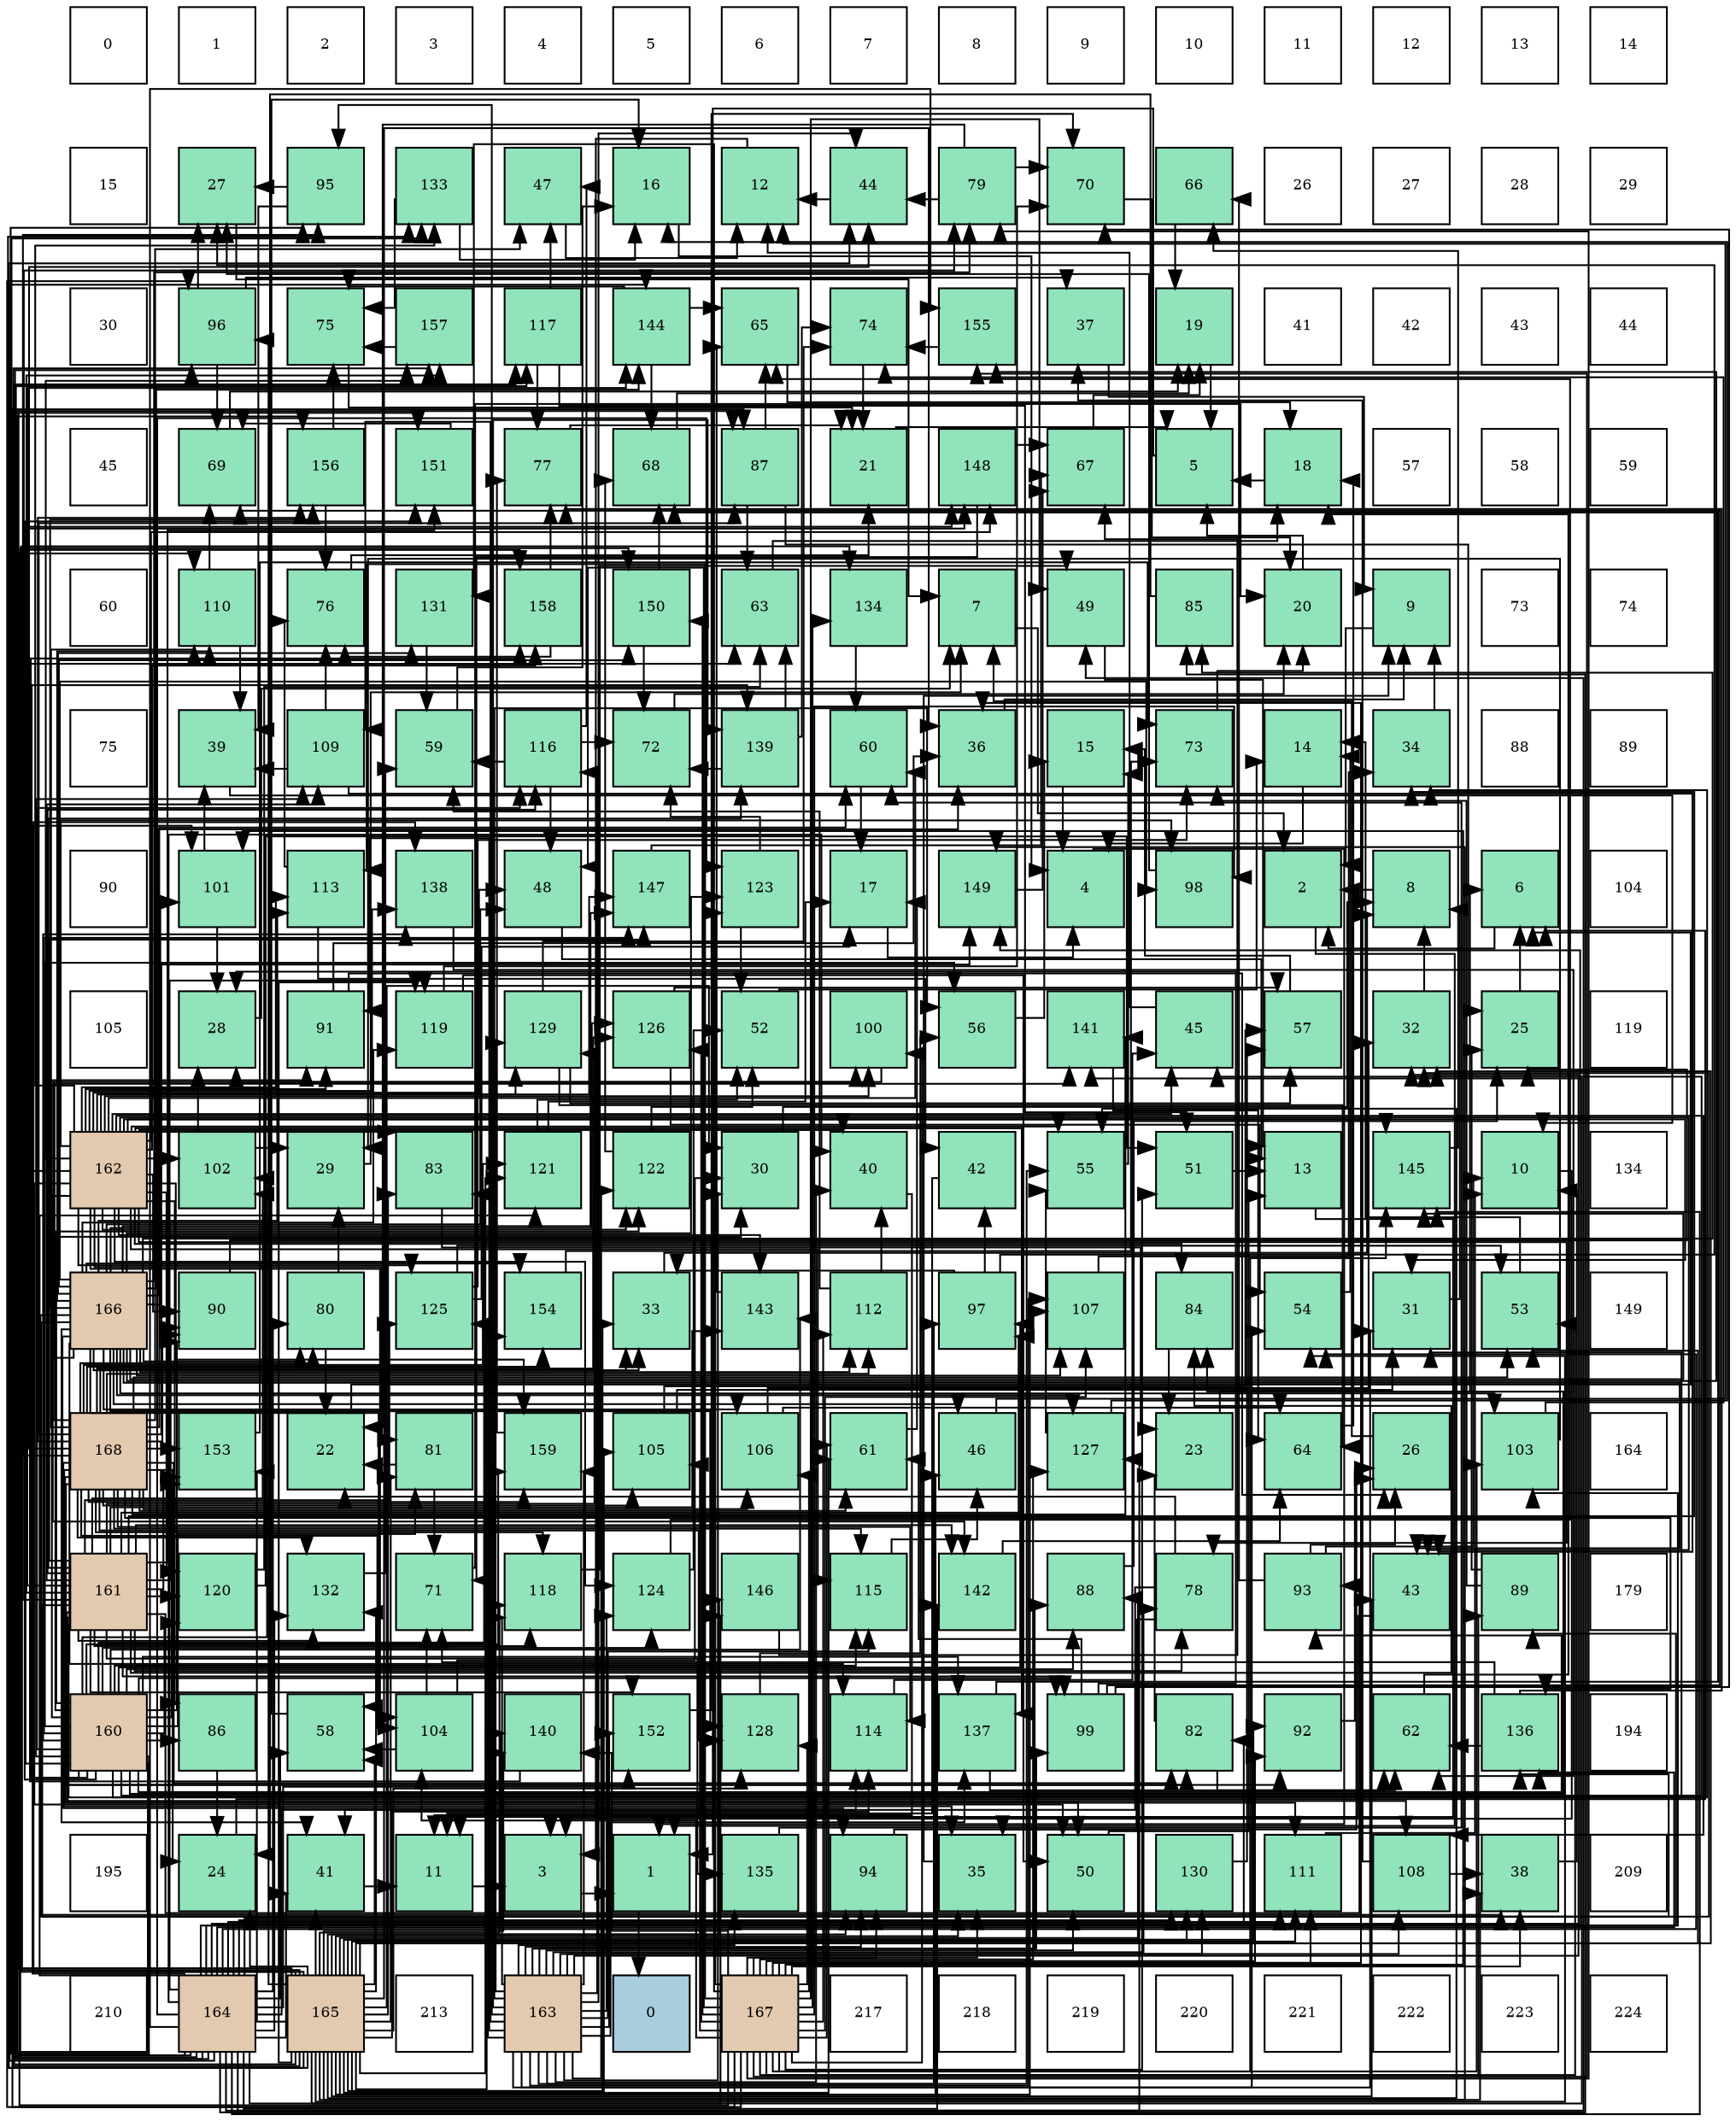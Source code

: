 digraph layout{
 rankdir=TB;
 splines=ortho;
 node [style=filled shape=square fixedsize=true width=0.6];
0[label="0", fontsize=8, fillcolor="#ffffff"];
1[label="1", fontsize=8, fillcolor="#ffffff"];
2[label="2", fontsize=8, fillcolor="#ffffff"];
3[label="3", fontsize=8, fillcolor="#ffffff"];
4[label="4", fontsize=8, fillcolor="#ffffff"];
5[label="5", fontsize=8, fillcolor="#ffffff"];
6[label="6", fontsize=8, fillcolor="#ffffff"];
7[label="7", fontsize=8, fillcolor="#ffffff"];
8[label="8", fontsize=8, fillcolor="#ffffff"];
9[label="9", fontsize=8, fillcolor="#ffffff"];
10[label="10", fontsize=8, fillcolor="#ffffff"];
11[label="11", fontsize=8, fillcolor="#ffffff"];
12[label="12", fontsize=8, fillcolor="#ffffff"];
13[label="13", fontsize=8, fillcolor="#ffffff"];
14[label="14", fontsize=8, fillcolor="#ffffff"];
15[label="15", fontsize=8, fillcolor="#ffffff"];
16[label="27", fontsize=8, fillcolor="#91e3bb"];
17[label="95", fontsize=8, fillcolor="#91e3bb"];
18[label="133", fontsize=8, fillcolor="#91e3bb"];
19[label="47", fontsize=8, fillcolor="#91e3bb"];
20[label="16", fontsize=8, fillcolor="#91e3bb"];
21[label="12", fontsize=8, fillcolor="#91e3bb"];
22[label="44", fontsize=8, fillcolor="#91e3bb"];
23[label="79", fontsize=8, fillcolor="#91e3bb"];
24[label="70", fontsize=8, fillcolor="#91e3bb"];
25[label="66", fontsize=8, fillcolor="#91e3bb"];
26[label="26", fontsize=8, fillcolor="#ffffff"];
27[label="27", fontsize=8, fillcolor="#ffffff"];
28[label="28", fontsize=8, fillcolor="#ffffff"];
29[label="29", fontsize=8, fillcolor="#ffffff"];
30[label="30", fontsize=8, fillcolor="#ffffff"];
31[label="96", fontsize=8, fillcolor="#91e3bb"];
32[label="75", fontsize=8, fillcolor="#91e3bb"];
33[label="157", fontsize=8, fillcolor="#91e3bb"];
34[label="117", fontsize=8, fillcolor="#91e3bb"];
35[label="144", fontsize=8, fillcolor="#91e3bb"];
36[label="65", fontsize=8, fillcolor="#91e3bb"];
37[label="74", fontsize=8, fillcolor="#91e3bb"];
38[label="155", fontsize=8, fillcolor="#91e3bb"];
39[label="37", fontsize=8, fillcolor="#91e3bb"];
40[label="19", fontsize=8, fillcolor="#91e3bb"];
41[label="41", fontsize=8, fillcolor="#ffffff"];
42[label="42", fontsize=8, fillcolor="#ffffff"];
43[label="43", fontsize=8, fillcolor="#ffffff"];
44[label="44", fontsize=8, fillcolor="#ffffff"];
45[label="45", fontsize=8, fillcolor="#ffffff"];
46[label="69", fontsize=8, fillcolor="#91e3bb"];
47[label="156", fontsize=8, fillcolor="#91e3bb"];
48[label="151", fontsize=8, fillcolor="#91e3bb"];
49[label="77", fontsize=8, fillcolor="#91e3bb"];
50[label="68", fontsize=8, fillcolor="#91e3bb"];
51[label="87", fontsize=8, fillcolor="#91e3bb"];
52[label="21", fontsize=8, fillcolor="#91e3bb"];
53[label="148", fontsize=8, fillcolor="#91e3bb"];
54[label="67", fontsize=8, fillcolor="#91e3bb"];
55[label="5", fontsize=8, fillcolor="#91e3bb"];
56[label="18", fontsize=8, fillcolor="#91e3bb"];
57[label="57", fontsize=8, fillcolor="#ffffff"];
58[label="58", fontsize=8, fillcolor="#ffffff"];
59[label="59", fontsize=8, fillcolor="#ffffff"];
60[label="60", fontsize=8, fillcolor="#ffffff"];
61[label="110", fontsize=8, fillcolor="#91e3bb"];
62[label="76", fontsize=8, fillcolor="#91e3bb"];
63[label="131", fontsize=8, fillcolor="#91e3bb"];
64[label="158", fontsize=8, fillcolor="#91e3bb"];
65[label="150", fontsize=8, fillcolor="#91e3bb"];
66[label="63", fontsize=8, fillcolor="#91e3bb"];
67[label="134", fontsize=8, fillcolor="#91e3bb"];
68[label="7", fontsize=8, fillcolor="#91e3bb"];
69[label="49", fontsize=8, fillcolor="#91e3bb"];
70[label="85", fontsize=8, fillcolor="#91e3bb"];
71[label="20", fontsize=8, fillcolor="#91e3bb"];
72[label="9", fontsize=8, fillcolor="#91e3bb"];
73[label="73", fontsize=8, fillcolor="#ffffff"];
74[label="74", fontsize=8, fillcolor="#ffffff"];
75[label="75", fontsize=8, fillcolor="#ffffff"];
76[label="39", fontsize=8, fillcolor="#91e3bb"];
77[label="109", fontsize=8, fillcolor="#91e3bb"];
78[label="59", fontsize=8, fillcolor="#91e3bb"];
79[label="116", fontsize=8, fillcolor="#91e3bb"];
80[label="72", fontsize=8, fillcolor="#91e3bb"];
81[label="139", fontsize=8, fillcolor="#91e3bb"];
82[label="60", fontsize=8, fillcolor="#91e3bb"];
83[label="36", fontsize=8, fillcolor="#91e3bb"];
84[label="15", fontsize=8, fillcolor="#91e3bb"];
85[label="73", fontsize=8, fillcolor="#91e3bb"];
86[label="14", fontsize=8, fillcolor="#91e3bb"];
87[label="34", fontsize=8, fillcolor="#91e3bb"];
88[label="88", fontsize=8, fillcolor="#ffffff"];
89[label="89", fontsize=8, fillcolor="#ffffff"];
90[label="90", fontsize=8, fillcolor="#ffffff"];
91[label="101", fontsize=8, fillcolor="#91e3bb"];
92[label="113", fontsize=8, fillcolor="#91e3bb"];
93[label="138", fontsize=8, fillcolor="#91e3bb"];
94[label="48", fontsize=8, fillcolor="#91e3bb"];
95[label="147", fontsize=8, fillcolor="#91e3bb"];
96[label="123", fontsize=8, fillcolor="#91e3bb"];
97[label="17", fontsize=8, fillcolor="#91e3bb"];
98[label="149", fontsize=8, fillcolor="#91e3bb"];
99[label="4", fontsize=8, fillcolor="#91e3bb"];
100[label="98", fontsize=8, fillcolor="#91e3bb"];
101[label="2", fontsize=8, fillcolor="#91e3bb"];
102[label="8", fontsize=8, fillcolor="#91e3bb"];
103[label="6", fontsize=8, fillcolor="#91e3bb"];
104[label="104", fontsize=8, fillcolor="#ffffff"];
105[label="105", fontsize=8, fillcolor="#ffffff"];
106[label="28", fontsize=8, fillcolor="#91e3bb"];
107[label="91", fontsize=8, fillcolor="#91e3bb"];
108[label="119", fontsize=8, fillcolor="#91e3bb"];
109[label="129", fontsize=8, fillcolor="#91e3bb"];
110[label="126", fontsize=8, fillcolor="#91e3bb"];
111[label="52", fontsize=8, fillcolor="#91e3bb"];
112[label="100", fontsize=8, fillcolor="#91e3bb"];
113[label="56", fontsize=8, fillcolor="#91e3bb"];
114[label="141", fontsize=8, fillcolor="#91e3bb"];
115[label="45", fontsize=8, fillcolor="#91e3bb"];
116[label="57", fontsize=8, fillcolor="#91e3bb"];
117[label="32", fontsize=8, fillcolor="#91e3bb"];
118[label="25", fontsize=8, fillcolor="#91e3bb"];
119[label="119", fontsize=8, fillcolor="#ffffff"];
120[label="162", fontsize=8, fillcolor="#e3c9af"];
121[label="102", fontsize=8, fillcolor="#91e3bb"];
122[label="29", fontsize=8, fillcolor="#91e3bb"];
123[label="83", fontsize=8, fillcolor="#91e3bb"];
124[label="121", fontsize=8, fillcolor="#91e3bb"];
125[label="122", fontsize=8, fillcolor="#91e3bb"];
126[label="30", fontsize=8, fillcolor="#91e3bb"];
127[label="40", fontsize=8, fillcolor="#91e3bb"];
128[label="42", fontsize=8, fillcolor="#91e3bb"];
129[label="55", fontsize=8, fillcolor="#91e3bb"];
130[label="51", fontsize=8, fillcolor="#91e3bb"];
131[label="13", fontsize=8, fillcolor="#91e3bb"];
132[label="145", fontsize=8, fillcolor="#91e3bb"];
133[label="10", fontsize=8, fillcolor="#91e3bb"];
134[label="134", fontsize=8, fillcolor="#ffffff"];
135[label="166", fontsize=8, fillcolor="#e3c9af"];
136[label="90", fontsize=8, fillcolor="#91e3bb"];
137[label="80", fontsize=8, fillcolor="#91e3bb"];
138[label="125", fontsize=8, fillcolor="#91e3bb"];
139[label="154", fontsize=8, fillcolor="#91e3bb"];
140[label="33", fontsize=8, fillcolor="#91e3bb"];
141[label="143", fontsize=8, fillcolor="#91e3bb"];
142[label="112", fontsize=8, fillcolor="#91e3bb"];
143[label="97", fontsize=8, fillcolor="#91e3bb"];
144[label="107", fontsize=8, fillcolor="#91e3bb"];
145[label="84", fontsize=8, fillcolor="#91e3bb"];
146[label="54", fontsize=8, fillcolor="#91e3bb"];
147[label="31", fontsize=8, fillcolor="#91e3bb"];
148[label="53", fontsize=8, fillcolor="#91e3bb"];
149[label="149", fontsize=8, fillcolor="#ffffff"];
150[label="168", fontsize=8, fillcolor="#e3c9af"];
151[label="153", fontsize=8, fillcolor="#91e3bb"];
152[label="22", fontsize=8, fillcolor="#91e3bb"];
153[label="81", fontsize=8, fillcolor="#91e3bb"];
154[label="159", fontsize=8, fillcolor="#91e3bb"];
155[label="105", fontsize=8, fillcolor="#91e3bb"];
156[label="106", fontsize=8, fillcolor="#91e3bb"];
157[label="61", fontsize=8, fillcolor="#91e3bb"];
158[label="46", fontsize=8, fillcolor="#91e3bb"];
159[label="127", fontsize=8, fillcolor="#91e3bb"];
160[label="23", fontsize=8, fillcolor="#91e3bb"];
161[label="64", fontsize=8, fillcolor="#91e3bb"];
162[label="26", fontsize=8, fillcolor="#91e3bb"];
163[label="103", fontsize=8, fillcolor="#91e3bb"];
164[label="164", fontsize=8, fillcolor="#ffffff"];
165[label="161", fontsize=8, fillcolor="#e3c9af"];
166[label="120", fontsize=8, fillcolor="#91e3bb"];
167[label="132", fontsize=8, fillcolor="#91e3bb"];
168[label="71", fontsize=8, fillcolor="#91e3bb"];
169[label="118", fontsize=8, fillcolor="#91e3bb"];
170[label="124", fontsize=8, fillcolor="#91e3bb"];
171[label="146", fontsize=8, fillcolor="#91e3bb"];
172[label="115", fontsize=8, fillcolor="#91e3bb"];
173[label="142", fontsize=8, fillcolor="#91e3bb"];
174[label="88", fontsize=8, fillcolor="#91e3bb"];
175[label="78", fontsize=8, fillcolor="#91e3bb"];
176[label="93", fontsize=8, fillcolor="#91e3bb"];
177[label="43", fontsize=8, fillcolor="#91e3bb"];
178[label="89", fontsize=8, fillcolor="#91e3bb"];
179[label="179", fontsize=8, fillcolor="#ffffff"];
180[label="160", fontsize=8, fillcolor="#e3c9af"];
181[label="86", fontsize=8, fillcolor="#91e3bb"];
182[label="58", fontsize=8, fillcolor="#91e3bb"];
183[label="104", fontsize=8, fillcolor="#91e3bb"];
184[label="140", fontsize=8, fillcolor="#91e3bb"];
185[label="152", fontsize=8, fillcolor="#91e3bb"];
186[label="128", fontsize=8, fillcolor="#91e3bb"];
187[label="114", fontsize=8, fillcolor="#91e3bb"];
188[label="137", fontsize=8, fillcolor="#91e3bb"];
189[label="99", fontsize=8, fillcolor="#91e3bb"];
190[label="82", fontsize=8, fillcolor="#91e3bb"];
191[label="92", fontsize=8, fillcolor="#91e3bb"];
192[label="62", fontsize=8, fillcolor="#91e3bb"];
193[label="136", fontsize=8, fillcolor="#91e3bb"];
194[label="194", fontsize=8, fillcolor="#ffffff"];
195[label="195", fontsize=8, fillcolor="#ffffff"];
196[label="24", fontsize=8, fillcolor="#91e3bb"];
197[label="41", fontsize=8, fillcolor="#91e3bb"];
198[label="11", fontsize=8, fillcolor="#91e3bb"];
199[label="3", fontsize=8, fillcolor="#91e3bb"];
200[label="1", fontsize=8, fillcolor="#91e3bb"];
201[label="135", fontsize=8, fillcolor="#91e3bb"];
202[label="94", fontsize=8, fillcolor="#91e3bb"];
203[label="35", fontsize=8, fillcolor="#91e3bb"];
204[label="50", fontsize=8, fillcolor="#91e3bb"];
205[label="130", fontsize=8, fillcolor="#91e3bb"];
206[label="111", fontsize=8, fillcolor="#91e3bb"];
207[label="108", fontsize=8, fillcolor="#91e3bb"];
208[label="38", fontsize=8, fillcolor="#91e3bb"];
209[label="209", fontsize=8, fillcolor="#ffffff"];
210[label="210", fontsize=8, fillcolor="#ffffff"];
211[label="164", fontsize=8, fillcolor="#e3c9af"];
212[label="165", fontsize=8, fillcolor="#e3c9af"];
213[label="213", fontsize=8, fillcolor="#ffffff"];
214[label="163", fontsize=8, fillcolor="#e3c9af"];
215[label="0", fontsize=8, fillcolor="#a9ccde"];
216[label="167", fontsize=8, fillcolor="#e3c9af"];
217[label="217", fontsize=8, fillcolor="#ffffff"];
218[label="218", fontsize=8, fillcolor="#ffffff"];
219[label="219", fontsize=8, fillcolor="#ffffff"];
220[label="220", fontsize=8, fillcolor="#ffffff"];
221[label="221", fontsize=8, fillcolor="#ffffff"];
222[label="222", fontsize=8, fillcolor="#ffffff"];
223[label="223", fontsize=8, fillcolor="#ffffff"];
224[label="224", fontsize=8, fillcolor="#ffffff"];
edge [constraint=false, style=vis];200 -> 215;
101 -> 200;
199 -> 200;
99 -> 200;
55 -> 200;
103 -> 101;
68 -> 101;
102 -> 101;
72 -> 101;
133 -> 199;
198 -> 199;
21 -> 199;
131 -> 199;
86 -> 99;
84 -> 99;
20 -> 99;
97 -> 99;
56 -> 55;
40 -> 55;
71 -> 55;
52 -> 55;
152 -> 103;
160 -> 103;
196 -> 103;
118 -> 103;
162 -> 68;
16 -> 68;
106 -> 68;
122 -> 68;
126 -> 102;
147 -> 102;
117 -> 102;
140 -> 102;
87 -> 72;
203 -> 72;
83 -> 72;
39 -> 72;
208 -> 133;
76 -> 133;
127 -> 198;
197 -> 198;
128 -> 198;
177 -> 198;
22 -> 21;
115 -> 21;
158 -> 21;
19 -> 21;
94 -> 131;
69 -> 131;
204 -> 131;
130 -> 131;
111 -> 86;
148 -> 86;
146 -> 86;
129 -> 84;
113 -> 84;
116 -> 84;
182 -> 20;
78 -> 20;
82 -> 97;
157 -> 97;
192 -> 56;
66 -> 56;
161 -> 56;
36 -> 56;
25 -> 40;
54 -> 40;
50 -> 40;
46 -> 40;
24 -> 71;
168 -> 71;
80 -> 71;
85 -> 71;
37 -> 52;
32 -> 52;
62 -> 52;
49 -> 52;
175 -> 152;
175 -> 203;
175 -> 197;
23 -> 152;
23 -> 22;
23 -> 24;
137 -> 152;
137 -> 122;
153 -> 152;
153 -> 168;
190 -> 160;
190 -> 192;
123 -> 160;
145 -> 160;
70 -> 196;
181 -> 196;
51 -> 118;
51 -> 66;
51 -> 36;
174 -> 118;
178 -> 118;
178 -> 85;
136 -> 118;
107 -> 162;
107 -> 83;
191 -> 162;
176 -> 133;
176 -> 162;
176 -> 25;
202 -> 162;
17 -> 16;
17 -> 76;
31 -> 16;
31 -> 39;
31 -> 46;
143 -> 16;
143 -> 140;
143 -> 128;
100 -> 16;
189 -> 106;
189 -> 157;
189 -> 46;
189 -> 24;
112 -> 106;
91 -> 106;
91 -> 76;
121 -> 106;
121 -> 122;
163 -> 122;
163 -> 37;
183 -> 126;
183 -> 182;
183 -> 168;
155 -> 147;
155 -> 116;
156 -> 117;
156 -> 161;
144 -> 87;
207 -> 39;
207 -> 208;
77 -> 76;
77 -> 177;
77 -> 62;
61 -> 76;
61 -> 46;
206 -> 133;
142 -> 127;
142 -> 78;
92 -> 128;
92 -> 62;
187 -> 115;
172 -> 158;
79 -> 19;
79 -> 94;
79 -> 78;
79 -> 80;
34 -> 19;
34 -> 130;
34 -> 49;
169 -> 69;
108 -> 204;
108 -> 24;
166 -> 130;
166 -> 66;
124 -> 97;
124 -> 111;
125 -> 111;
125 -> 50;
96 -> 111;
96 -> 80;
170 -> 111;
170 -> 36;
138 -> 97;
138 -> 148;
138 -> 85;
110 -> 146;
110 -> 116;
159 -> 20;
159 -> 129;
186 -> 113;
109 -> 116;
109 -> 161;
109 -> 37;
205 -> 116;
63 -> 78;
167 -> 78;
18 -> 20;
18 -> 32;
67 -> 82;
201 -> 82;
193 -> 192;
193 -> 168;
193 -> 49;
188 -> 192;
188 -> 50;
93 -> 192;
81 -> 66;
81 -> 80;
81 -> 37;
184 -> 66;
114 -> 161;
173 -> 161;
141 -> 36;
35 -> 36;
35 -> 50;
35 -> 32;
132 -> 25;
171 -> 54;
95 -> 54;
53 -> 54;
53 -> 168;
98 -> 54;
65 -> 50;
65 -> 80;
48 -> 46;
185 -> 24;
151 -> 85;
139 -> 85;
38 -> 37;
47 -> 32;
47 -> 62;
33 -> 32;
64 -> 62;
64 -> 49;
154 -> 49;
180 -> 126;
180 -> 87;
180 -> 115;
180 -> 113;
180 -> 153;
180 -> 123;
180 -> 145;
180 -> 181;
180 -> 174;
180 -> 136;
180 -> 107;
180 -> 176;
180 -> 17;
180 -> 143;
180 -> 189;
180 -> 121;
180 -> 77;
180 -> 172;
180 -> 79;
180 -> 166;
180 -> 125;
180 -> 170;
180 -> 18;
180 -> 188;
180 -> 93;
180 -> 81;
180 -> 141;
180 -> 95;
180 -> 53;
180 -> 48;
180 -> 151;
180 -> 64;
180 -> 154;
165 -> 147;
165 -> 117;
165 -> 87;
165 -> 204;
165 -> 175;
165 -> 145;
165 -> 136;
165 -> 176;
165 -> 17;
165 -> 143;
165 -> 189;
165 -> 121;
165 -> 207;
165 -> 77;
165 -> 79;
165 -> 169;
165 -> 166;
165 -> 138;
165 -> 109;
165 -> 167;
165 -> 201;
165 -> 81;
165 -> 173;
165 -> 141;
165 -> 95;
165 -> 53;
165 -> 48;
165 -> 185;
165 -> 151;
165 -> 33;
120 -> 147;
120 -> 127;
120 -> 177;
120 -> 22;
120 -> 115;
120 -> 94;
120 -> 204;
120 -> 129;
120 -> 182;
120 -> 82;
120 -> 175;
120 -> 153;
120 -> 123;
120 -> 145;
120 -> 181;
120 -> 136;
120 -> 107;
120 -> 100;
120 -> 112;
120 -> 121;
120 -> 207;
120 -> 92;
120 -> 172;
120 -> 166;
120 -> 125;
120 -> 170;
120 -> 138;
120 -> 109;
120 -> 18;
120 -> 188;
120 -> 93;
120 -> 173;
120 -> 141;
120 -> 132;
120 -> 95;
120 -> 53;
120 -> 33;
120 -> 64;
120 -> 154;
214 -> 126;
214 -> 147;
214 -> 117;
214 -> 127;
214 -> 22;
214 -> 204;
214 -> 146;
214 -> 129;
214 -> 113;
214 -> 175;
214 -> 174;
214 -> 107;
214 -> 202;
214 -> 17;
214 -> 143;
214 -> 189;
214 -> 144;
214 -> 207;
214 -> 77;
214 -> 172;
214 -> 79;
214 -> 169;
214 -> 125;
214 -> 170;
214 -> 138;
214 -> 109;
214 -> 205;
214 -> 201;
214 -> 188;
214 -> 81;
214 -> 185;
214 -> 154;
211 -> 127;
211 -> 197;
211 -> 69;
211 -> 146;
211 -> 182;
211 -> 137;
211 -> 190;
211 -> 70;
211 -> 51;
211 -> 178;
211 -> 31;
211 -> 91;
211 -> 163;
211 -> 206;
211 -> 187;
211 -> 34;
211 -> 108;
211 -> 124;
211 -> 96;
211 -> 159;
211 -> 205;
211 -> 167;
211 -> 193;
211 -> 184;
211 -> 173;
211 -> 35;
211 -> 132;
211 -> 171;
211 -> 98;
211 -> 65;
211 -> 185;
211 -> 38;
211 -> 47;
212 -> 196;
212 -> 126;
212 -> 117;
212 -> 140;
212 -> 203;
212 -> 83;
212 -> 208;
212 -> 197;
212 -> 177;
212 -> 22;
212 -> 158;
212 -> 148;
212 -> 146;
212 -> 129;
212 -> 182;
212 -> 157;
212 -> 153;
212 -> 123;
212 -> 174;
212 -> 191;
212 -> 202;
212 -> 31;
212 -> 155;
212 -> 144;
212 -> 206;
212 -> 187;
212 -> 34;
212 -> 169;
212 -> 108;
212 -> 124;
212 -> 186;
212 -> 205;
212 -> 167;
212 -> 18;
212 -> 67;
212 -> 93;
212 -> 184;
212 -> 114;
212 -> 171;
212 -> 98;
212 -> 48;
212 -> 151;
212 -> 139;
212 -> 33;
212 -> 64;
135 -> 140;
135 -> 83;
135 -> 208;
135 -> 197;
135 -> 177;
135 -> 158;
135 -> 94;
135 -> 23;
135 -> 137;
135 -> 190;
135 -> 70;
135 -> 100;
135 -> 91;
135 -> 163;
135 -> 183;
135 -> 156;
135 -> 144;
135 -> 61;
135 -> 142;
135 -> 92;
135 -> 187;
135 -> 108;
135 -> 96;
135 -> 110;
135 -> 159;
135 -> 186;
135 -> 63;
135 -> 193;
135 -> 114;
135 -> 35;
135 -> 132;
135 -> 95;
135 -> 65;
135 -> 139;
135 -> 38;
135 -> 47;
216 -> 203;
216 -> 83;
216 -> 208;
216 -> 94;
216 -> 69;
216 -> 130;
216 -> 148;
216 -> 157;
216 -> 23;
216 -> 51;
216 -> 178;
216 -> 191;
216 -> 202;
216 -> 31;
216 -> 100;
216 -> 112;
216 -> 91;
216 -> 163;
216 -> 183;
216 -> 155;
216 -> 156;
216 -> 144;
216 -> 61;
216 -> 206;
216 -> 142;
216 -> 92;
216 -> 96;
216 -> 110;
216 -> 159;
216 -> 186;
216 -> 63;
216 -> 67;
216 -> 184;
216 -> 132;
216 -> 65;
216 -> 38;
150 -> 196;
150 -> 140;
150 -> 203;
150 -> 19;
150 -> 148;
150 -> 82;
150 -> 157;
150 -> 23;
150 -> 137;
150 -> 190;
150 -> 51;
150 -> 136;
150 -> 191;
150 -> 202;
150 -> 112;
150 -> 183;
150 -> 155;
150 -> 156;
150 -> 61;
150 -> 206;
150 -> 142;
150 -> 187;
150 -> 172;
150 -> 169;
150 -> 124;
150 -> 110;
150 -> 186;
150 -> 167;
150 -> 193;
150 -> 114;
150 -> 35;
150 -> 98;
150 -> 151;
150 -> 139;
150 -> 47;
150 -> 154;
edge [constraint=true, style=invis];
0 -> 15 -> 30 -> 45 -> 60 -> 75 -> 90 -> 105 -> 120 -> 135 -> 150 -> 165 -> 180 -> 195 -> 210;
1 -> 16 -> 31 -> 46 -> 61 -> 76 -> 91 -> 106 -> 121 -> 136 -> 151 -> 166 -> 181 -> 196 -> 211;
2 -> 17 -> 32 -> 47 -> 62 -> 77 -> 92 -> 107 -> 122 -> 137 -> 152 -> 167 -> 182 -> 197 -> 212;
3 -> 18 -> 33 -> 48 -> 63 -> 78 -> 93 -> 108 -> 123 -> 138 -> 153 -> 168 -> 183 -> 198 -> 213;
4 -> 19 -> 34 -> 49 -> 64 -> 79 -> 94 -> 109 -> 124 -> 139 -> 154 -> 169 -> 184 -> 199 -> 214;
5 -> 20 -> 35 -> 50 -> 65 -> 80 -> 95 -> 110 -> 125 -> 140 -> 155 -> 170 -> 185 -> 200 -> 215;
6 -> 21 -> 36 -> 51 -> 66 -> 81 -> 96 -> 111 -> 126 -> 141 -> 156 -> 171 -> 186 -> 201 -> 216;
7 -> 22 -> 37 -> 52 -> 67 -> 82 -> 97 -> 112 -> 127 -> 142 -> 157 -> 172 -> 187 -> 202 -> 217;
8 -> 23 -> 38 -> 53 -> 68 -> 83 -> 98 -> 113 -> 128 -> 143 -> 158 -> 173 -> 188 -> 203 -> 218;
9 -> 24 -> 39 -> 54 -> 69 -> 84 -> 99 -> 114 -> 129 -> 144 -> 159 -> 174 -> 189 -> 204 -> 219;
10 -> 25 -> 40 -> 55 -> 70 -> 85 -> 100 -> 115 -> 130 -> 145 -> 160 -> 175 -> 190 -> 205 -> 220;
11 -> 26 -> 41 -> 56 -> 71 -> 86 -> 101 -> 116 -> 131 -> 146 -> 161 -> 176 -> 191 -> 206 -> 221;
12 -> 27 -> 42 -> 57 -> 72 -> 87 -> 102 -> 117 -> 132 -> 147 -> 162 -> 177 -> 192 -> 207 -> 222;
13 -> 28 -> 43 -> 58 -> 73 -> 88 -> 103 -> 118 -> 133 -> 148 -> 163 -> 178 -> 193 -> 208 -> 223;
14 -> 29 -> 44 -> 59 -> 74 -> 89 -> 104 -> 119 -> 134 -> 149 -> 164 -> 179 -> 194 -> 209 -> 224;
rank = same {0 -> 1 -> 2 -> 3 -> 4 -> 5 -> 6 -> 7 -> 8 -> 9 -> 10 -> 11 -> 12 -> 13 -> 14};
rank = same {15 -> 16 -> 17 -> 18 -> 19 -> 20 -> 21 -> 22 -> 23 -> 24 -> 25 -> 26 -> 27 -> 28 -> 29};
rank = same {30 -> 31 -> 32 -> 33 -> 34 -> 35 -> 36 -> 37 -> 38 -> 39 -> 40 -> 41 -> 42 -> 43 -> 44};
rank = same {45 -> 46 -> 47 -> 48 -> 49 -> 50 -> 51 -> 52 -> 53 -> 54 -> 55 -> 56 -> 57 -> 58 -> 59};
rank = same {60 -> 61 -> 62 -> 63 -> 64 -> 65 -> 66 -> 67 -> 68 -> 69 -> 70 -> 71 -> 72 -> 73 -> 74};
rank = same {75 -> 76 -> 77 -> 78 -> 79 -> 80 -> 81 -> 82 -> 83 -> 84 -> 85 -> 86 -> 87 -> 88 -> 89};
rank = same {90 -> 91 -> 92 -> 93 -> 94 -> 95 -> 96 -> 97 -> 98 -> 99 -> 100 -> 101 -> 102 -> 103 -> 104};
rank = same {105 -> 106 -> 107 -> 108 -> 109 -> 110 -> 111 -> 112 -> 113 -> 114 -> 115 -> 116 -> 117 -> 118 -> 119};
rank = same {120 -> 121 -> 122 -> 123 -> 124 -> 125 -> 126 -> 127 -> 128 -> 129 -> 130 -> 131 -> 132 -> 133 -> 134};
rank = same {135 -> 136 -> 137 -> 138 -> 139 -> 140 -> 141 -> 142 -> 143 -> 144 -> 145 -> 146 -> 147 -> 148 -> 149};
rank = same {150 -> 151 -> 152 -> 153 -> 154 -> 155 -> 156 -> 157 -> 158 -> 159 -> 160 -> 161 -> 162 -> 163 -> 164};
rank = same {165 -> 166 -> 167 -> 168 -> 169 -> 170 -> 171 -> 172 -> 173 -> 174 -> 175 -> 176 -> 177 -> 178 -> 179};
rank = same {180 -> 181 -> 182 -> 183 -> 184 -> 185 -> 186 -> 187 -> 188 -> 189 -> 190 -> 191 -> 192 -> 193 -> 194};
rank = same {195 -> 196 -> 197 -> 198 -> 199 -> 200 -> 201 -> 202 -> 203 -> 204 -> 205 -> 206 -> 207 -> 208 -> 209};
rank = same {210 -> 211 -> 212 -> 213 -> 214 -> 215 -> 216 -> 217 -> 218 -> 219 -> 220 -> 221 -> 222 -> 223 -> 224};
}